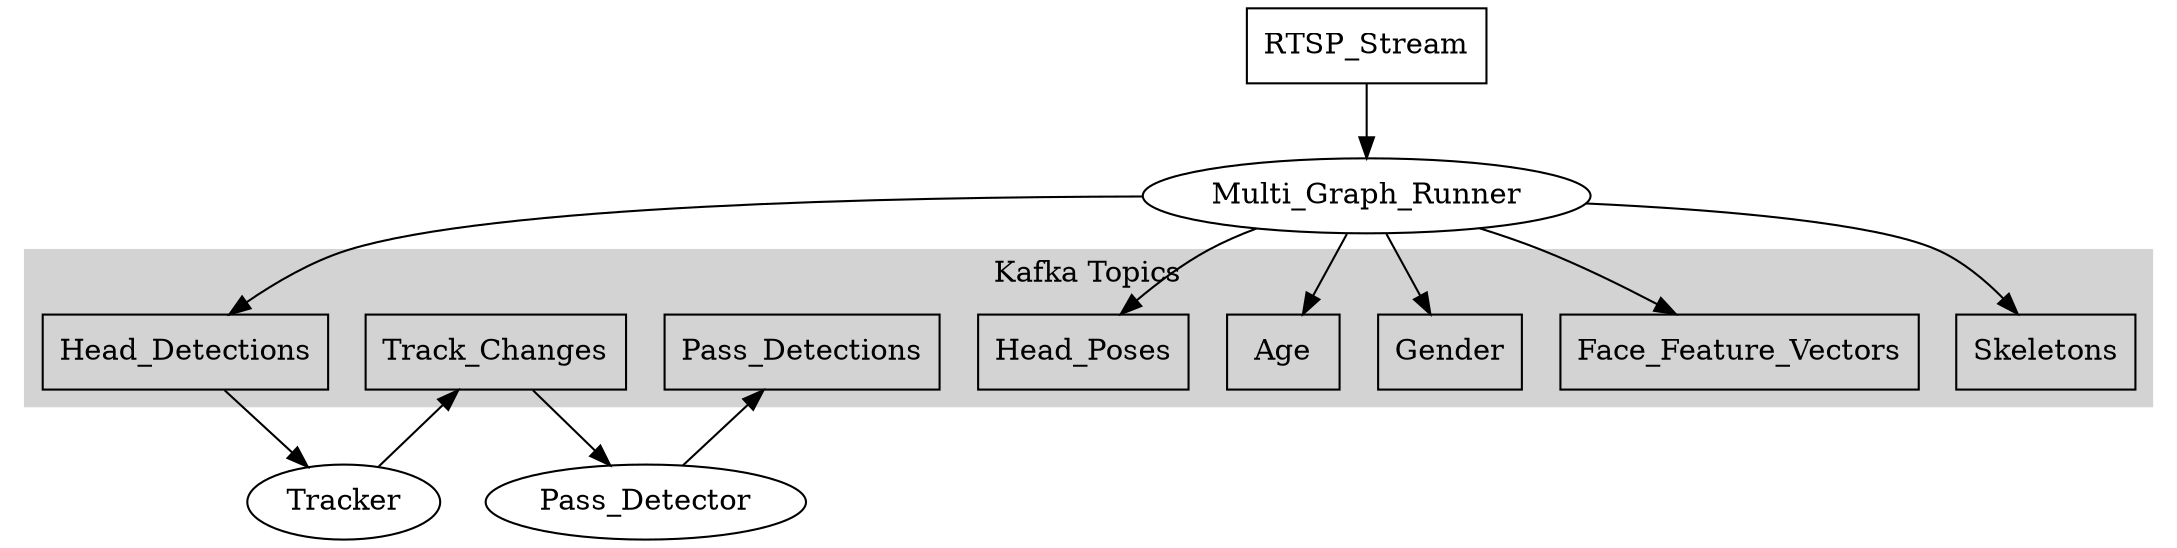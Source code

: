 digraph {
  // Data nodes
  subgraph cluster_0 {
    style=filled;
    color=lightgrey;
    label="Kafka Topics";
    Head_Detections [shape=box];
    Track_Changes [shape=box];
    Pass_Detections [shape=box];
    Head_Poses [shape=box];
    Age [shape=box];
    Gender [shape=box];
    Face_Feature_Vectors [shape=box];
    Skeletons [shape=box];
    {
        edge[style=invis]
        rank = same;
        Head_Detections -> Track_Changes -> Pass_Detections -> Head_Poses -> Age -> Gender -> Face_Feature_Vectors -> Skeletons
    }
  }
  RTSP_Stream [shape=box];

  // MGR
  RTSP_Stream -> Multi_Graph_Runner;
  Multi_Graph_Runner -> Head_Detections;
  Multi_Graph_Runner -> Head_Poses;
  Multi_Graph_Runner -> Age;
  Multi_Graph_Runner -> Gender;
  Multi_Graph_Runner -> Face_Feature_Vectors;
  Multi_Graph_Runner -> Skeletons;

  // Tracking
  Head_Detections -> Tracker -> Track_Changes;

  // Pass det
  Track_Changes -> Pass_Detector -> Pass_Detections;
}
